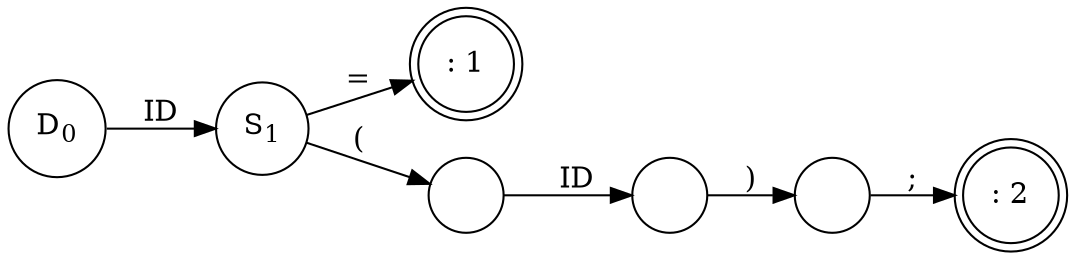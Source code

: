 digraph Figure4a {
        rankdir=LR;
D0 [label = <D<SUB>0</SUB>>; shape = circle]
S1 [label = <S<SUB>1</SUB>>; shape = circle]
F1 [label = <: 1>; shape = doublecircle]
1 [label = < >; shape = circle]
2 [label = < >; shape = circle]
3 [label = < >; shape = circle]
F2 [label = <: 2>; shape = doublecircle]

D0->S1 [ label = <ID> ]
S1->F1 [ label = <=> ]
S1->1 [ label = <(> ]
1->2 [ label = <ID> ]
2->3 [ label = <)> ]
3->F2 [ label = <;> ]
}
